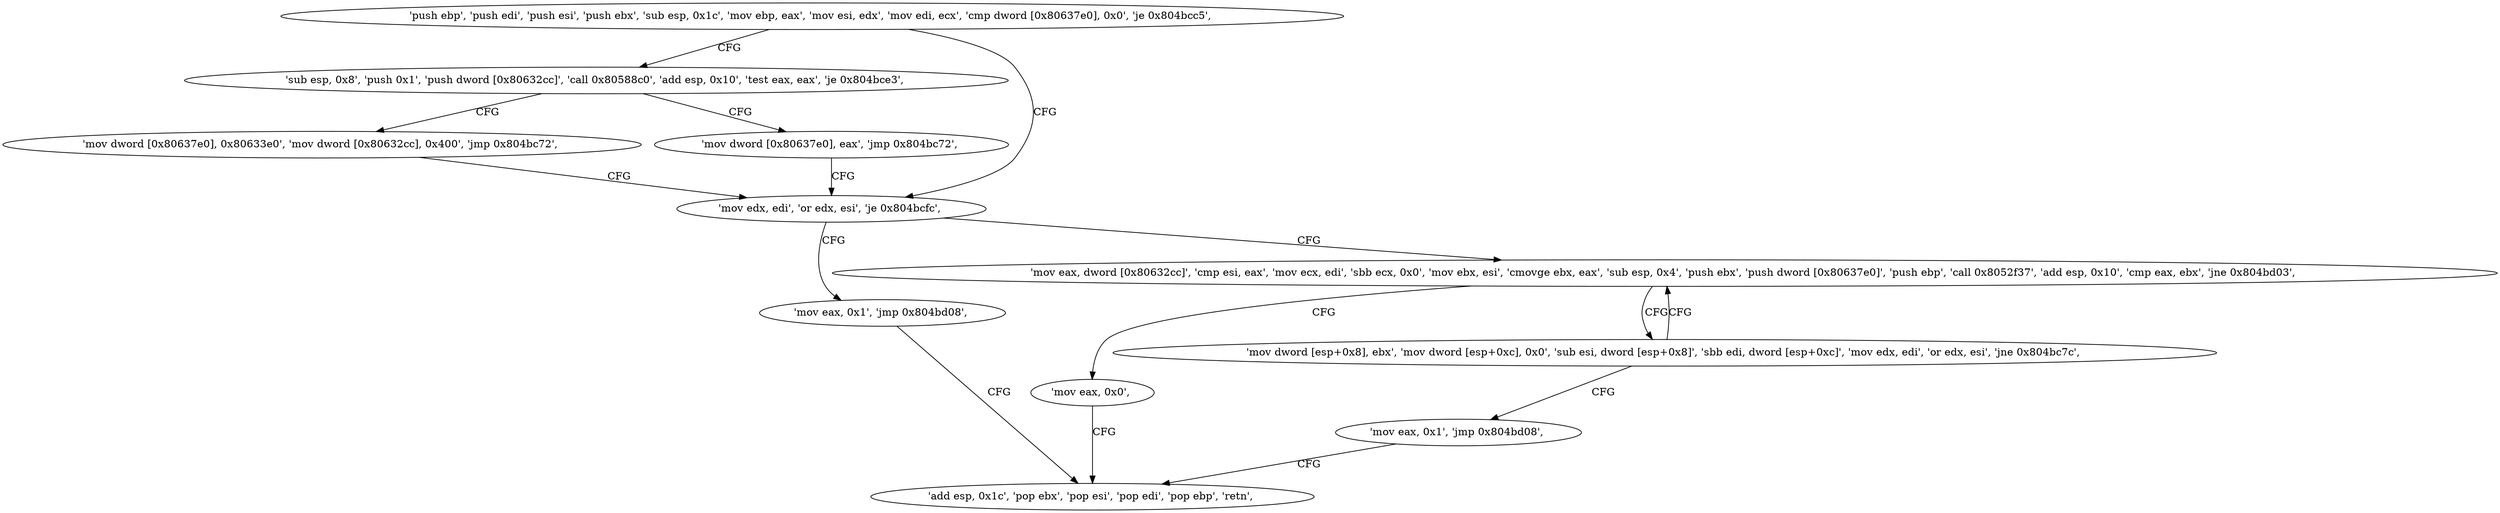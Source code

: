 digraph "func" {
"134528092" [label = "'push ebp', 'push edi', 'push esi', 'push ebx', 'sub esp, 0x1c', 'mov ebp, eax', 'mov esi, edx', 'mov edi, ecx', 'cmp dword [0x80637e0], 0x0', 'je 0x804bcc5', " ]
"134528197" [label = "'sub esp, 0x8', 'push 0x1', 'push dword [0x80632cc]', 'call 0x80588c0', 'add esp, 0x10', 'test eax, eax', 'je 0x804bce3', " ]
"134528114" [label = "'mov edx, edi', 'or edx, esi', 'je 0x804bcfc', " ]
"134528227" [label = "'mov dword [0x80637e0], 0x80633e0', 'mov dword [0x80632cc], 0x400', 'jmp 0x804bc72', " ]
"134528220" [label = "'mov dword [0x80637e0], eax', 'jmp 0x804bc72', " ]
"134528252" [label = "'mov eax, 0x1', 'jmp 0x804bd08', " ]
"134528124" [label = "'mov eax, dword [0x80632cc]', 'cmp esi, eax', 'mov ecx, edi', 'sbb ecx, 0x0', 'mov ebx, esi', 'cmovge ebx, eax', 'sub esp, 0x4', 'push ebx', 'push dword [0x80637e0]', 'push ebp', 'call 0x8052f37', 'add esp, 0x10', 'cmp eax, ebx', 'jne 0x804bd03', " ]
"134528264" [label = "'add esp, 0x1c', 'pop ebx', 'pop esi', 'pop edi', 'pop ebp', 'retn', " ]
"134528259" [label = "'mov eax, 0x0', " ]
"134528164" [label = "'mov dword [esp+0x8], ebx', 'mov dword [esp+0xc], 0x0', 'sub esi, dword [esp+0x8]', 'sbb edi, dword [esp+0xc]', 'mov edx, edi', 'or edx, esi', 'jne 0x804bc7c', " ]
"134528190" [label = "'mov eax, 0x1', 'jmp 0x804bd08', " ]
"134528092" -> "134528197" [ label = "CFG" ]
"134528092" -> "134528114" [ label = "CFG" ]
"134528197" -> "134528227" [ label = "CFG" ]
"134528197" -> "134528220" [ label = "CFG" ]
"134528114" -> "134528252" [ label = "CFG" ]
"134528114" -> "134528124" [ label = "CFG" ]
"134528227" -> "134528114" [ label = "CFG" ]
"134528220" -> "134528114" [ label = "CFG" ]
"134528252" -> "134528264" [ label = "CFG" ]
"134528124" -> "134528259" [ label = "CFG" ]
"134528124" -> "134528164" [ label = "CFG" ]
"134528259" -> "134528264" [ label = "CFG" ]
"134528164" -> "134528124" [ label = "CFG" ]
"134528164" -> "134528190" [ label = "CFG" ]
"134528190" -> "134528264" [ label = "CFG" ]
}
